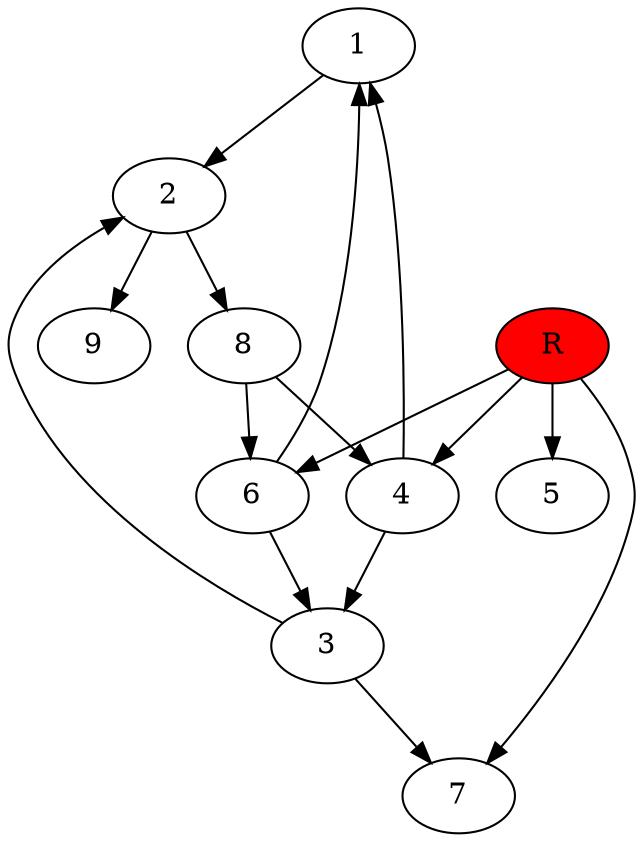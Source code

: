 digraph prb50213 {
	1
	2
	3
	4
	5
	6
	7
	8
	R [fillcolor="#ff0000" style=filled]
	1 -> 2
	2 -> 8
	2 -> 9
	3 -> 2
	3 -> 7
	4 -> 1
	4 -> 3
	6 -> 1
	6 -> 3
	8 -> 4
	8 -> 6
	R -> 4
	R -> 5
	R -> 6
	R -> 7
}
